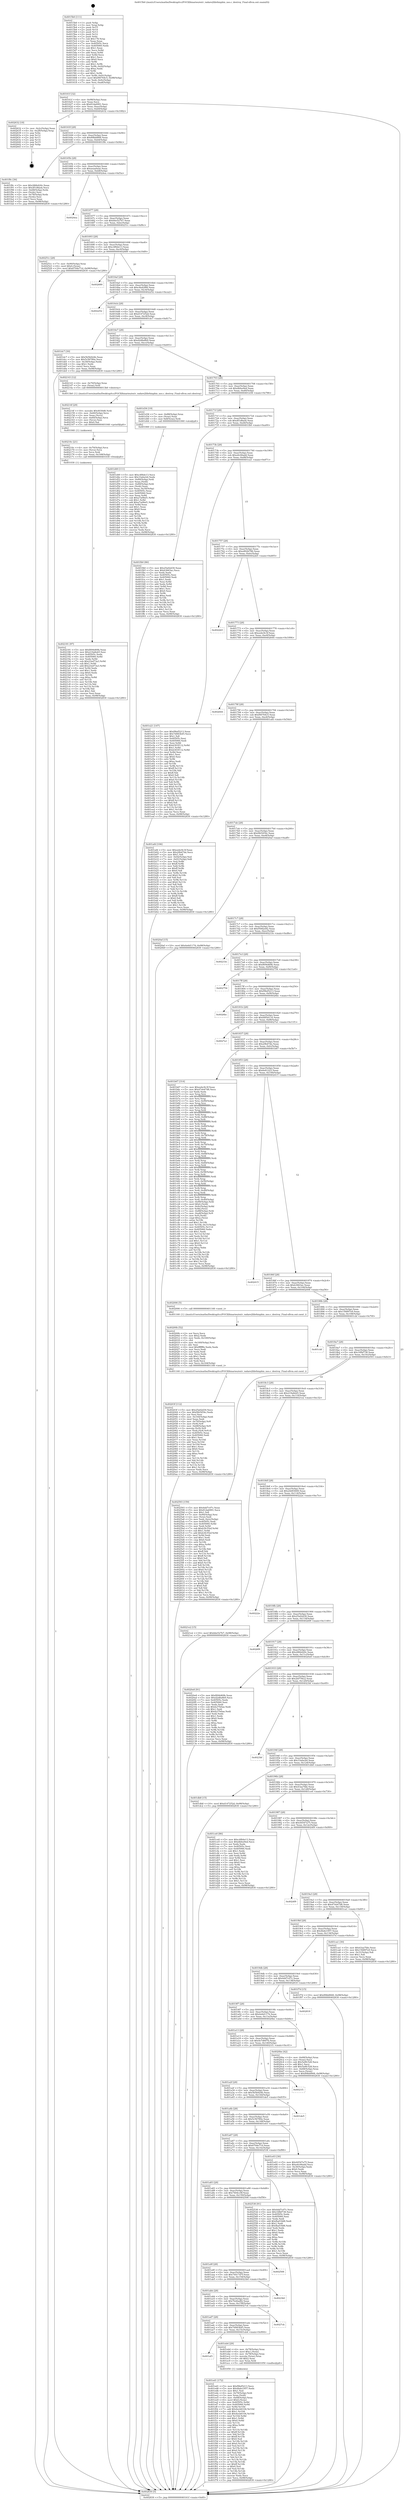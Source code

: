 digraph "0x4015b0" {
  label = "0x4015b0 (/mnt/c/Users/mathe/Desktop/tcc/POCII/binaries/extr_radare2librbinpbin_nso.c_destroy_Final-ollvm.out::main(0))"
  labelloc = "t"
  node[shape=record]

  Entry [label="",width=0.3,height=0.3,shape=circle,fillcolor=black,style=filled]
  "0x40161f" [label="{
     0x40161f [32]\l
     | [instrs]\l
     &nbsp;&nbsp;0x40161f \<+6\>: mov -0x98(%rbp),%eax\l
     &nbsp;&nbsp;0x401625 \<+2\>: mov %eax,%ecx\l
     &nbsp;&nbsp;0x401627 \<+6\>: sub $0x81da6991,%ecx\l
     &nbsp;&nbsp;0x40162d \<+6\>: mov %eax,-0xac(%rbp)\l
     &nbsp;&nbsp;0x401633 \<+6\>: mov %ecx,-0xb0(%rbp)\l
     &nbsp;&nbsp;0x401639 \<+6\>: je 0000000000402632 \<main+0x1082\>\l
  }"]
  "0x402632" [label="{
     0x402632 [18]\l
     | [instrs]\l
     &nbsp;&nbsp;0x402632 \<+3\>: mov -0x2c(%rbp),%eax\l
     &nbsp;&nbsp;0x402635 \<+4\>: lea -0x28(%rbp),%rsp\l
     &nbsp;&nbsp;0x402639 \<+1\>: pop %rbx\l
     &nbsp;&nbsp;0x40263a \<+2\>: pop %r12\l
     &nbsp;&nbsp;0x40263c \<+2\>: pop %r13\l
     &nbsp;&nbsp;0x40263e \<+2\>: pop %r14\l
     &nbsp;&nbsp;0x402640 \<+2\>: pop %r15\l
     &nbsp;&nbsp;0x402642 \<+1\>: pop %rbp\l
     &nbsp;&nbsp;0x402643 \<+1\>: ret\l
  }"]
  "0x40163f" [label="{
     0x40163f [28]\l
     | [instrs]\l
     &nbsp;&nbsp;0x40163f \<+5\>: jmp 0000000000401644 \<main+0x94\>\l
     &nbsp;&nbsp;0x401644 \<+6\>: mov -0xac(%rbp),%eax\l
     &nbsp;&nbsp;0x40164a \<+5\>: sub $0x89bbf668,%eax\l
     &nbsp;&nbsp;0x40164f \<+6\>: mov %eax,-0xb4(%rbp)\l
     &nbsp;&nbsp;0x401655 \<+6\>: je 0000000000401f8c \<main+0x9dc\>\l
  }"]
  Exit [label="",width=0.3,height=0.3,shape=circle,fillcolor=black,style=filled,peripheries=2]
  "0x401f8c" [label="{
     0x401f8c [36]\l
     | [instrs]\l
     &nbsp;&nbsp;0x401f8c \<+5\>: mov $0x286b420c,%eax\l
     &nbsp;&nbsp;0x401f91 \<+5\>: mov $0xdf1d8aeb,%ecx\l
     &nbsp;&nbsp;0x401f96 \<+4\>: mov -0x68(%rbp),%rdx\l
     &nbsp;&nbsp;0x401f9a \<+2\>: mov (%rdx),%esi\l
     &nbsp;&nbsp;0x401f9c \<+4\>: mov -0x78(%rbp),%rdx\l
     &nbsp;&nbsp;0x401fa0 \<+2\>: cmp (%rdx),%esi\l
     &nbsp;&nbsp;0x401fa2 \<+3\>: cmovl %ecx,%eax\l
     &nbsp;&nbsp;0x401fa5 \<+6\>: mov %eax,-0x98(%rbp)\l
     &nbsp;&nbsp;0x401fab \<+5\>: jmp 0000000000402830 \<main+0x1280\>\l
  }"]
  "0x40165b" [label="{
     0x40165b [28]\l
     | [instrs]\l
     &nbsp;&nbsp;0x40165b \<+5\>: jmp 0000000000401660 \<main+0xb0\>\l
     &nbsp;&nbsp;0x401660 \<+6\>: mov -0xac(%rbp),%eax\l
     &nbsp;&nbsp;0x401666 \<+5\>: sub $0xaeaa0eae,%eax\l
     &nbsp;&nbsp;0x40166b \<+6\>: mov %eax,-0xb8(%rbp)\l
     &nbsp;&nbsp;0x401671 \<+6\>: je 00000000004024ea \<main+0xf3a\>\l
  }"]
  "0x402181" [label="{
     0x402181 [97]\l
     | [instrs]\l
     &nbsp;&nbsp;0x402181 \<+5\>: mov $0xf694d69b,%eax\l
     &nbsp;&nbsp;0x402186 \<+5\>: mov $0x219a8eb5,%esi\l
     &nbsp;&nbsp;0x40218b \<+7\>: mov 0x40505c,%edx\l
     &nbsp;&nbsp;0x402192 \<+8\>: mov 0x405060,%r8d\l
     &nbsp;&nbsp;0x40219a \<+3\>: mov %edx,%r9d\l
     &nbsp;&nbsp;0x40219d \<+7\>: sub $0x23ed73a3,%r9d\l
     &nbsp;&nbsp;0x4021a4 \<+4\>: sub $0x1,%r9d\l
     &nbsp;&nbsp;0x4021a8 \<+7\>: add $0x23ed73a3,%r9d\l
     &nbsp;&nbsp;0x4021af \<+4\>: imul %r9d,%edx\l
     &nbsp;&nbsp;0x4021b3 \<+3\>: and $0x1,%edx\l
     &nbsp;&nbsp;0x4021b6 \<+3\>: cmp $0x0,%edx\l
     &nbsp;&nbsp;0x4021b9 \<+4\>: sete %r10b\l
     &nbsp;&nbsp;0x4021bd \<+4\>: cmp $0xa,%r8d\l
     &nbsp;&nbsp;0x4021c1 \<+4\>: setl %r11b\l
     &nbsp;&nbsp;0x4021c5 \<+3\>: mov %r10b,%bl\l
     &nbsp;&nbsp;0x4021c8 \<+3\>: and %r11b,%bl\l
     &nbsp;&nbsp;0x4021cb \<+3\>: xor %r11b,%r10b\l
     &nbsp;&nbsp;0x4021ce \<+3\>: or %r10b,%bl\l
     &nbsp;&nbsp;0x4021d1 \<+3\>: test $0x1,%bl\l
     &nbsp;&nbsp;0x4021d4 \<+3\>: cmovne %esi,%eax\l
     &nbsp;&nbsp;0x4021d7 \<+6\>: mov %eax,-0x98(%rbp)\l
     &nbsp;&nbsp;0x4021dd \<+5\>: jmp 0000000000402830 \<main+0x1280\>\l
  }"]
  "0x4024ea" [label="{
     0x4024ea\l
  }", style=dashed]
  "0x401677" [label="{
     0x401677 [28]\l
     | [instrs]\l
     &nbsp;&nbsp;0x401677 \<+5\>: jmp 000000000040167c \<main+0xcc\>\l
     &nbsp;&nbsp;0x40167c \<+6\>: mov -0xac(%rbp),%eax\l
     &nbsp;&nbsp;0x401682 \<+5\>: sub $0xbbe527b7,%eax\l
     &nbsp;&nbsp;0x401687 \<+6\>: mov %eax,-0xbc(%rbp)\l
     &nbsp;&nbsp;0x40168d \<+6\>: je 000000000040251c \<main+0xf6c\>\l
  }"]
  "0x40216c" [label="{
     0x40216c [21]\l
     | [instrs]\l
     &nbsp;&nbsp;0x40216c \<+4\>: mov -0x70(%rbp),%rcx\l
     &nbsp;&nbsp;0x402170 \<+3\>: mov (%rcx),%rcx\l
     &nbsp;&nbsp;0x402173 \<+3\>: mov %rcx,%rdi\l
     &nbsp;&nbsp;0x402176 \<+6\>: mov %eax,-0x168(%rbp)\l
     &nbsp;&nbsp;0x40217c \<+5\>: call 0000000000401030 \<free@plt\>\l
     | [calls]\l
     &nbsp;&nbsp;0x401030 \{1\} (unknown)\l
  }"]
  "0x40251c" [label="{
     0x40251c [28]\l
     | [instrs]\l
     &nbsp;&nbsp;0x40251c \<+7\>: mov -0x90(%rbp),%rax\l
     &nbsp;&nbsp;0x402523 \<+6\>: movl $0x0,(%rax)\l
     &nbsp;&nbsp;0x402529 \<+10\>: movl $0x6704e71d,-0x98(%rbp)\l
     &nbsp;&nbsp;0x402533 \<+5\>: jmp 0000000000402830 \<main+0x1280\>\l
  }"]
  "0x401693" [label="{
     0x401693 [28]\l
     | [instrs]\l
     &nbsp;&nbsp;0x401693 \<+5\>: jmp 0000000000401698 \<main+0xe8\>\l
     &nbsp;&nbsp;0x401698 \<+6\>: mov -0xac(%rbp),%eax\l
     &nbsp;&nbsp;0x40169e \<+5\>: sub $0xc4f6de13,%eax\l
     &nbsp;&nbsp;0x4016a3 \<+6\>: mov %eax,-0xc0(%rbp)\l
     &nbsp;&nbsp;0x4016a9 \<+6\>: je 0000000000402689 \<main+0x10d9\>\l
  }"]
  "0x40214f" [label="{
     0x40214f [29]\l
     | [instrs]\l
     &nbsp;&nbsp;0x40214f \<+10\>: movabs $0x4030d6,%rdi\l
     &nbsp;&nbsp;0x402159 \<+4\>: mov -0x60(%rbp),%rcx\l
     &nbsp;&nbsp;0x40215d \<+2\>: mov %eax,(%rcx)\l
     &nbsp;&nbsp;0x40215f \<+4\>: mov -0x60(%rbp),%rcx\l
     &nbsp;&nbsp;0x402163 \<+2\>: mov (%rcx),%esi\l
     &nbsp;&nbsp;0x402165 \<+2\>: mov $0x0,%al\l
     &nbsp;&nbsp;0x402167 \<+5\>: call 0000000000401040 \<printf@plt\>\l
     | [calls]\l
     &nbsp;&nbsp;0x401040 \{1\} (unknown)\l
  }"]
  "0x402689" [label="{
     0x402689\l
  }", style=dashed]
  "0x4016af" [label="{
     0x4016af [28]\l
     | [instrs]\l
     &nbsp;&nbsp;0x4016af \<+5\>: jmp 00000000004016b4 \<main+0x104\>\l
     &nbsp;&nbsp;0x4016b4 \<+6\>: mov -0xac(%rbp),%eax\l
     &nbsp;&nbsp;0x4016ba \<+5\>: sub $0xc8a42f66,%eax\l
     &nbsp;&nbsp;0x4016bf \<+6\>: mov %eax,-0xc4(%rbp)\l
     &nbsp;&nbsp;0x4016c5 \<+6\>: je 0000000000402252 \<main+0xca2\>\l
  }"]
  "0x40203f" [label="{
     0x40203f [112]\l
     | [instrs]\l
     &nbsp;&nbsp;0x40203f \<+5\>: mov $0x25a02d30,%ecx\l
     &nbsp;&nbsp;0x402044 \<+5\>: mov $0xf4b5454c,%edx\l
     &nbsp;&nbsp;0x402049 \<+2\>: xor %esi,%esi\l
     &nbsp;&nbsp;0x40204b \<+6\>: mov -0x164(%rbp),%edi\l
     &nbsp;&nbsp;0x402051 \<+3\>: imul %eax,%edi\l
     &nbsp;&nbsp;0x402054 \<+4\>: mov -0x70(%rbp),%r8\l
     &nbsp;&nbsp;0x402058 \<+3\>: mov (%r8),%r8\l
     &nbsp;&nbsp;0x40205b \<+4\>: mov -0x68(%rbp),%r9\l
     &nbsp;&nbsp;0x40205f \<+3\>: movslq (%r9),%r9\l
     &nbsp;&nbsp;0x402062 \<+4\>: mov %edi,(%r8,%r9,4)\l
     &nbsp;&nbsp;0x402066 \<+7\>: mov 0x40505c,%eax\l
     &nbsp;&nbsp;0x40206d \<+7\>: mov 0x405060,%edi\l
     &nbsp;&nbsp;0x402074 \<+3\>: sub $0x1,%esi\l
     &nbsp;&nbsp;0x402077 \<+3\>: mov %eax,%r10d\l
     &nbsp;&nbsp;0x40207a \<+3\>: add %esi,%r10d\l
     &nbsp;&nbsp;0x40207d \<+4\>: imul %r10d,%eax\l
     &nbsp;&nbsp;0x402081 \<+3\>: and $0x1,%eax\l
     &nbsp;&nbsp;0x402084 \<+3\>: cmp $0x0,%eax\l
     &nbsp;&nbsp;0x402087 \<+4\>: sete %r11b\l
     &nbsp;&nbsp;0x40208b \<+3\>: cmp $0xa,%edi\l
     &nbsp;&nbsp;0x40208e \<+3\>: setl %bl\l
     &nbsp;&nbsp;0x402091 \<+3\>: mov %r11b,%r14b\l
     &nbsp;&nbsp;0x402094 \<+3\>: and %bl,%r14b\l
     &nbsp;&nbsp;0x402097 \<+3\>: xor %bl,%r11b\l
     &nbsp;&nbsp;0x40209a \<+3\>: or %r11b,%r14b\l
     &nbsp;&nbsp;0x40209d \<+4\>: test $0x1,%r14b\l
     &nbsp;&nbsp;0x4020a1 \<+3\>: cmovne %edx,%ecx\l
     &nbsp;&nbsp;0x4020a4 \<+6\>: mov %ecx,-0x98(%rbp)\l
     &nbsp;&nbsp;0x4020aa \<+5\>: jmp 0000000000402830 \<main+0x1280\>\l
  }"]
  "0x402252" [label="{
     0x402252\l
  }", style=dashed]
  "0x4016cb" [label="{
     0x4016cb [28]\l
     | [instrs]\l
     &nbsp;&nbsp;0x4016cb \<+5\>: jmp 00000000004016d0 \<main+0x120\>\l
     &nbsp;&nbsp;0x4016d0 \<+6\>: mov -0xac(%rbp),%eax\l
     &nbsp;&nbsp;0x4016d6 \<+5\>: sub $0xd147252d,%eax\l
     &nbsp;&nbsp;0x4016db \<+6\>: mov %eax,-0xc8(%rbp)\l
     &nbsp;&nbsp;0x4016e1 \<+6\>: je 0000000000401dc7 \<main+0x817\>\l
  }"]
  "0x40200b" [label="{
     0x40200b [52]\l
     | [instrs]\l
     &nbsp;&nbsp;0x40200b \<+2\>: xor %ecx,%ecx\l
     &nbsp;&nbsp;0x40200d \<+5\>: mov $0x2,%edx\l
     &nbsp;&nbsp;0x402012 \<+6\>: mov %edx,-0x160(%rbp)\l
     &nbsp;&nbsp;0x402018 \<+1\>: cltd\l
     &nbsp;&nbsp;0x402019 \<+6\>: mov -0x160(%rbp),%esi\l
     &nbsp;&nbsp;0x40201f \<+2\>: idiv %esi\l
     &nbsp;&nbsp;0x402021 \<+6\>: imul $0xfffffffe,%edx,%edx\l
     &nbsp;&nbsp;0x402027 \<+2\>: mov %ecx,%edi\l
     &nbsp;&nbsp;0x402029 \<+2\>: sub %edx,%edi\l
     &nbsp;&nbsp;0x40202b \<+2\>: mov %ecx,%edx\l
     &nbsp;&nbsp;0x40202d \<+3\>: sub $0x1,%edx\l
     &nbsp;&nbsp;0x402030 \<+2\>: add %edx,%edi\l
     &nbsp;&nbsp;0x402032 \<+2\>: sub %edi,%ecx\l
     &nbsp;&nbsp;0x402034 \<+6\>: mov %ecx,-0x164(%rbp)\l
     &nbsp;&nbsp;0x40203a \<+5\>: call 0000000000401160 \<next_i\>\l
     | [calls]\l
     &nbsp;&nbsp;0x401160 \{1\} (/mnt/c/Users/mathe/Desktop/tcc/POCII/binaries/extr_radare2librbinpbin_nso.c_destroy_Final-ollvm.out::next_i)\l
  }"]
  "0x401dc7" [label="{
     0x401dc7 [30]\l
     | [instrs]\l
     &nbsp;&nbsp;0x401dc7 \<+5\>: mov $0x5b5b924b,%eax\l
     &nbsp;&nbsp;0x401dcc \<+5\>: mov $0x5c56780e,%ecx\l
     &nbsp;&nbsp;0x401dd1 \<+3\>: mov -0x30(%rbp),%edx\l
     &nbsp;&nbsp;0x401dd4 \<+3\>: cmp $0x1,%edx\l
     &nbsp;&nbsp;0x401dd7 \<+3\>: cmovl %ecx,%eax\l
     &nbsp;&nbsp;0x401dda \<+6\>: mov %eax,-0x98(%rbp)\l
     &nbsp;&nbsp;0x401de0 \<+5\>: jmp 0000000000402830 \<main+0x1280\>\l
  }"]
  "0x4016e7" [label="{
     0x4016e7 [28]\l
     | [instrs]\l
     &nbsp;&nbsp;0x4016e7 \<+5\>: jmp 00000000004016ec \<main+0x13c\>\l
     &nbsp;&nbsp;0x4016ec \<+6\>: mov -0xac(%rbp),%eax\l
     &nbsp;&nbsp;0x4016f2 \<+5\>: sub $0xd2d8a8b9,%eax\l
     &nbsp;&nbsp;0x4016f7 \<+6\>: mov %eax,-0xcc(%rbp)\l
     &nbsp;&nbsp;0x4016fd \<+6\>: je 0000000000402143 \<main+0xb93\>\l
  }"]
  "0x401ed1" [label="{
     0x401ed1 [172]\l
     | [instrs]\l
     &nbsp;&nbsp;0x401ed1 \<+5\>: mov $0xf9bd5213,%ecx\l
     &nbsp;&nbsp;0x401ed6 \<+5\>: mov $0x4bde1957,%edx\l
     &nbsp;&nbsp;0x401edb \<+3\>: mov $0x1,%sil\l
     &nbsp;&nbsp;0x401ede \<+4\>: mov -0x70(%rbp),%rdi\l
     &nbsp;&nbsp;0x401ee2 \<+3\>: mov %rax,(%rdi)\l
     &nbsp;&nbsp;0x401ee5 \<+4\>: mov -0x68(%rbp),%rax\l
     &nbsp;&nbsp;0x401ee9 \<+6\>: movl $0x0,(%rax)\l
     &nbsp;&nbsp;0x401eef \<+8\>: mov 0x40505c,%r8d\l
     &nbsp;&nbsp;0x401ef7 \<+8\>: mov 0x405060,%r9d\l
     &nbsp;&nbsp;0x401eff \<+3\>: mov %r8d,%r10d\l
     &nbsp;&nbsp;0x401f02 \<+7\>: add $0x4ecb6104,%r10d\l
     &nbsp;&nbsp;0x401f09 \<+4\>: sub $0x1,%r10d\l
     &nbsp;&nbsp;0x401f0d \<+7\>: sub $0x4ecb6104,%r10d\l
     &nbsp;&nbsp;0x401f14 \<+4\>: imul %r10d,%r8d\l
     &nbsp;&nbsp;0x401f18 \<+4\>: and $0x1,%r8d\l
     &nbsp;&nbsp;0x401f1c \<+4\>: cmp $0x0,%r8d\l
     &nbsp;&nbsp;0x401f20 \<+4\>: sete %r11b\l
     &nbsp;&nbsp;0x401f24 \<+4\>: cmp $0xa,%r9d\l
     &nbsp;&nbsp;0x401f28 \<+3\>: setl %bl\l
     &nbsp;&nbsp;0x401f2b \<+3\>: mov %r11b,%r14b\l
     &nbsp;&nbsp;0x401f2e \<+4\>: xor $0xff,%r14b\l
     &nbsp;&nbsp;0x401f32 \<+3\>: mov %bl,%r15b\l
     &nbsp;&nbsp;0x401f35 \<+4\>: xor $0xff,%r15b\l
     &nbsp;&nbsp;0x401f39 \<+4\>: xor $0x0,%sil\l
     &nbsp;&nbsp;0x401f3d \<+3\>: mov %r14b,%r12b\l
     &nbsp;&nbsp;0x401f40 \<+4\>: and $0x0,%r12b\l
     &nbsp;&nbsp;0x401f44 \<+3\>: and %sil,%r11b\l
     &nbsp;&nbsp;0x401f47 \<+3\>: mov %r15b,%r13b\l
     &nbsp;&nbsp;0x401f4a \<+4\>: and $0x0,%r13b\l
     &nbsp;&nbsp;0x401f4e \<+3\>: and %sil,%bl\l
     &nbsp;&nbsp;0x401f51 \<+3\>: or %r11b,%r12b\l
     &nbsp;&nbsp;0x401f54 \<+3\>: or %bl,%r13b\l
     &nbsp;&nbsp;0x401f57 \<+3\>: xor %r13b,%r12b\l
     &nbsp;&nbsp;0x401f5a \<+3\>: or %r15b,%r14b\l
     &nbsp;&nbsp;0x401f5d \<+4\>: xor $0xff,%r14b\l
     &nbsp;&nbsp;0x401f61 \<+4\>: or $0x0,%sil\l
     &nbsp;&nbsp;0x401f65 \<+3\>: and %sil,%r14b\l
     &nbsp;&nbsp;0x401f68 \<+3\>: or %r14b,%r12b\l
     &nbsp;&nbsp;0x401f6b \<+4\>: test $0x1,%r12b\l
     &nbsp;&nbsp;0x401f6f \<+3\>: cmovne %edx,%ecx\l
     &nbsp;&nbsp;0x401f72 \<+6\>: mov %ecx,-0x98(%rbp)\l
     &nbsp;&nbsp;0x401f78 \<+5\>: jmp 0000000000402830 \<main+0x1280\>\l
  }"]
  "0x402143" [label="{
     0x402143 [12]\l
     | [instrs]\l
     &nbsp;&nbsp;0x402143 \<+4\>: mov -0x70(%rbp),%rax\l
     &nbsp;&nbsp;0x402147 \<+3\>: mov (%rax),%rdi\l
     &nbsp;&nbsp;0x40214a \<+5\>: call 00000000004013b0 \<destroy\>\l
     | [calls]\l
     &nbsp;&nbsp;0x4013b0 \{1\} (/mnt/c/Users/mathe/Desktop/tcc/POCII/binaries/extr_radare2librbinpbin_nso.c_destroy_Final-ollvm.out::destroy)\l
  }"]
  "0x401703" [label="{
     0x401703 [28]\l
     | [instrs]\l
     &nbsp;&nbsp;0x401703 \<+5\>: jmp 0000000000401708 \<main+0x158\>\l
     &nbsp;&nbsp;0x401708 \<+6\>: mov -0xac(%rbp),%eax\l
     &nbsp;&nbsp;0x40170e \<+5\>: sub $0xdbfee9ed,%eax\l
     &nbsp;&nbsp;0x401713 \<+6\>: mov %eax,-0xd0(%rbp)\l
     &nbsp;&nbsp;0x401719 \<+6\>: je 0000000000401d36 \<main+0x786\>\l
  }"]
  "0x401af3" [label="{
     0x401af3\l
  }", style=dashed]
  "0x401d36" [label="{
     0x401d36 [19]\l
     | [instrs]\l
     &nbsp;&nbsp;0x401d36 \<+7\>: mov -0x88(%rbp),%rax\l
     &nbsp;&nbsp;0x401d3d \<+3\>: mov (%rax),%rax\l
     &nbsp;&nbsp;0x401d40 \<+4\>: mov 0x8(%rax),%rdi\l
     &nbsp;&nbsp;0x401d44 \<+5\>: call 0000000000401060 \<atoi@plt\>\l
     | [calls]\l
     &nbsp;&nbsp;0x401060 \{1\} (unknown)\l
  }"]
  "0x40171f" [label="{
     0x40171f [28]\l
     | [instrs]\l
     &nbsp;&nbsp;0x40171f \<+5\>: jmp 0000000000401724 \<main+0x174\>\l
     &nbsp;&nbsp;0x401724 \<+6\>: mov -0xac(%rbp),%eax\l
     &nbsp;&nbsp;0x40172a \<+5\>: sub $0xdf1d8aeb,%eax\l
     &nbsp;&nbsp;0x40172f \<+6\>: mov %eax,-0xd4(%rbp)\l
     &nbsp;&nbsp;0x401735 \<+6\>: je 0000000000401fb0 \<main+0xa00\>\l
  }"]
  "0x401eb4" [label="{
     0x401eb4 [29]\l
     | [instrs]\l
     &nbsp;&nbsp;0x401eb4 \<+4\>: mov -0x78(%rbp),%rax\l
     &nbsp;&nbsp;0x401eb8 \<+6\>: movl $0x1,(%rax)\l
     &nbsp;&nbsp;0x401ebe \<+4\>: mov -0x78(%rbp),%rax\l
     &nbsp;&nbsp;0x401ec2 \<+3\>: movslq (%rax),%rax\l
     &nbsp;&nbsp;0x401ec5 \<+4\>: shl $0x2,%rax\l
     &nbsp;&nbsp;0x401ec9 \<+3\>: mov %rax,%rdi\l
     &nbsp;&nbsp;0x401ecc \<+5\>: call 0000000000401050 \<malloc@plt\>\l
     | [calls]\l
     &nbsp;&nbsp;0x401050 \{1\} (unknown)\l
  }"]
  "0x401fb0" [label="{
     0x401fb0 [86]\l
     | [instrs]\l
     &nbsp;&nbsp;0x401fb0 \<+5\>: mov $0x25a02d30,%eax\l
     &nbsp;&nbsp;0x401fb5 \<+5\>: mov $0xb3663ac,%ecx\l
     &nbsp;&nbsp;0x401fba \<+2\>: xor %edx,%edx\l
     &nbsp;&nbsp;0x401fbc \<+7\>: mov 0x40505c,%esi\l
     &nbsp;&nbsp;0x401fc3 \<+7\>: mov 0x405060,%edi\l
     &nbsp;&nbsp;0x401fca \<+3\>: sub $0x1,%edx\l
     &nbsp;&nbsp;0x401fcd \<+3\>: mov %esi,%r8d\l
     &nbsp;&nbsp;0x401fd0 \<+3\>: add %edx,%r8d\l
     &nbsp;&nbsp;0x401fd3 \<+4\>: imul %r8d,%esi\l
     &nbsp;&nbsp;0x401fd7 \<+3\>: and $0x1,%esi\l
     &nbsp;&nbsp;0x401fda \<+3\>: cmp $0x0,%esi\l
     &nbsp;&nbsp;0x401fdd \<+4\>: sete %r9b\l
     &nbsp;&nbsp;0x401fe1 \<+3\>: cmp $0xa,%edi\l
     &nbsp;&nbsp;0x401fe4 \<+4\>: setl %r10b\l
     &nbsp;&nbsp;0x401fe8 \<+3\>: mov %r9b,%r11b\l
     &nbsp;&nbsp;0x401feb \<+3\>: and %r10b,%r11b\l
     &nbsp;&nbsp;0x401fee \<+3\>: xor %r10b,%r9b\l
     &nbsp;&nbsp;0x401ff1 \<+3\>: or %r9b,%r11b\l
     &nbsp;&nbsp;0x401ff4 \<+4\>: test $0x1,%r11b\l
     &nbsp;&nbsp;0x401ff8 \<+3\>: cmovne %ecx,%eax\l
     &nbsp;&nbsp;0x401ffb \<+6\>: mov %eax,-0x98(%rbp)\l
     &nbsp;&nbsp;0x402001 \<+5\>: jmp 0000000000402830 \<main+0x1280\>\l
  }"]
  "0x40173b" [label="{
     0x40173b [28]\l
     | [instrs]\l
     &nbsp;&nbsp;0x40173b \<+5\>: jmp 0000000000401740 \<main+0x190\>\l
     &nbsp;&nbsp;0x401740 \<+6\>: mov -0xac(%rbp),%eax\l
     &nbsp;&nbsp;0x401746 \<+5\>: sub $0xe6c06add,%eax\l
     &nbsp;&nbsp;0x40174b \<+6\>: mov %eax,-0xd8(%rbp)\l
     &nbsp;&nbsp;0x401751 \<+6\>: je 0000000000401e21 \<main+0x871\>\l
  }"]
  "0x401ad7" [label="{
     0x401ad7 [28]\l
     | [instrs]\l
     &nbsp;&nbsp;0x401ad7 \<+5\>: jmp 0000000000401adc \<main+0x52c\>\l
     &nbsp;&nbsp;0x401adc \<+6\>: mov -0xac(%rbp),%eax\l
     &nbsp;&nbsp;0x401ae2 \<+5\>: sub $0x7d083b45,%eax\l
     &nbsp;&nbsp;0x401ae7 \<+6\>: mov %eax,-0x15c(%rbp)\l
     &nbsp;&nbsp;0x401aed \<+6\>: je 0000000000401eb4 \<main+0x904\>\l
  }"]
  "0x401e21" [label="{
     0x401e21 [147]\l
     | [instrs]\l
     &nbsp;&nbsp;0x401e21 \<+5\>: mov $0xf9bd5213,%eax\l
     &nbsp;&nbsp;0x401e26 \<+5\>: mov $0x7d083b45,%ecx\l
     &nbsp;&nbsp;0x401e2b \<+2\>: mov $0x1,%dl\l
     &nbsp;&nbsp;0x401e2d \<+7\>: mov 0x40505c,%esi\l
     &nbsp;&nbsp;0x401e34 \<+7\>: mov 0x405060,%edi\l
     &nbsp;&nbsp;0x401e3b \<+3\>: mov %esi,%r8d\l
     &nbsp;&nbsp;0x401e3e \<+7\>: add $0xb303f112,%r8d\l
     &nbsp;&nbsp;0x401e45 \<+4\>: sub $0x1,%r8d\l
     &nbsp;&nbsp;0x401e49 \<+7\>: sub $0xb303f112,%r8d\l
     &nbsp;&nbsp;0x401e50 \<+4\>: imul %r8d,%esi\l
     &nbsp;&nbsp;0x401e54 \<+3\>: and $0x1,%esi\l
     &nbsp;&nbsp;0x401e57 \<+3\>: cmp $0x0,%esi\l
     &nbsp;&nbsp;0x401e5a \<+4\>: sete %r9b\l
     &nbsp;&nbsp;0x401e5e \<+3\>: cmp $0xa,%edi\l
     &nbsp;&nbsp;0x401e61 \<+4\>: setl %r10b\l
     &nbsp;&nbsp;0x401e65 \<+3\>: mov %r9b,%r11b\l
     &nbsp;&nbsp;0x401e68 \<+4\>: xor $0xff,%r11b\l
     &nbsp;&nbsp;0x401e6c \<+3\>: mov %r10b,%bl\l
     &nbsp;&nbsp;0x401e6f \<+3\>: xor $0xff,%bl\l
     &nbsp;&nbsp;0x401e72 \<+3\>: xor $0x0,%dl\l
     &nbsp;&nbsp;0x401e75 \<+3\>: mov %r11b,%r14b\l
     &nbsp;&nbsp;0x401e78 \<+4\>: and $0x0,%r14b\l
     &nbsp;&nbsp;0x401e7c \<+3\>: and %dl,%r9b\l
     &nbsp;&nbsp;0x401e7f \<+3\>: mov %bl,%r15b\l
     &nbsp;&nbsp;0x401e82 \<+4\>: and $0x0,%r15b\l
     &nbsp;&nbsp;0x401e86 \<+3\>: and %dl,%r10b\l
     &nbsp;&nbsp;0x401e89 \<+3\>: or %r9b,%r14b\l
     &nbsp;&nbsp;0x401e8c \<+3\>: or %r10b,%r15b\l
     &nbsp;&nbsp;0x401e8f \<+3\>: xor %r15b,%r14b\l
     &nbsp;&nbsp;0x401e92 \<+3\>: or %bl,%r11b\l
     &nbsp;&nbsp;0x401e95 \<+4\>: xor $0xff,%r11b\l
     &nbsp;&nbsp;0x401e99 \<+3\>: or $0x0,%dl\l
     &nbsp;&nbsp;0x401e9c \<+3\>: and %dl,%r11b\l
     &nbsp;&nbsp;0x401e9f \<+3\>: or %r11b,%r14b\l
     &nbsp;&nbsp;0x401ea2 \<+4\>: test $0x1,%r14b\l
     &nbsp;&nbsp;0x401ea6 \<+3\>: cmovne %ecx,%eax\l
     &nbsp;&nbsp;0x401ea9 \<+6\>: mov %eax,-0x98(%rbp)\l
     &nbsp;&nbsp;0x401eaf \<+5\>: jmp 0000000000402830 \<main+0x1280\>\l
  }"]
  "0x401757" [label="{
     0x401757 [28]\l
     | [instrs]\l
     &nbsp;&nbsp;0x401757 \<+5\>: jmp 000000000040175c \<main+0x1ac\>\l
     &nbsp;&nbsp;0x40175c \<+6\>: mov -0xac(%rbp),%eax\l
     &nbsp;&nbsp;0x401762 \<+5\>: sub $0xe802b786,%eax\l
     &nbsp;&nbsp;0x401767 \<+6\>: mov %eax,-0xdc(%rbp)\l
     &nbsp;&nbsp;0x40176d \<+6\>: je 00000000004022b5 \<main+0xd05\>\l
  }"]
  "0x4027cb" [label="{
     0x4027cb\l
  }", style=dashed]
  "0x4022b5" [label="{
     0x4022b5\l
  }", style=dashed]
  "0x401773" [label="{
     0x401773 [28]\l
     | [instrs]\l
     &nbsp;&nbsp;0x401773 \<+5\>: jmp 0000000000401778 \<main+0x1c8\>\l
     &nbsp;&nbsp;0x401778 \<+6\>: mov -0xac(%rbp),%eax\l
     &nbsp;&nbsp;0x40177e \<+5\>: sub $0xeebc9c3f,%eax\l
     &nbsp;&nbsp;0x401783 \<+6\>: mov %eax,-0xe0(%rbp)\l
     &nbsp;&nbsp;0x401789 \<+6\>: je 0000000000402644 \<main+0x1094\>\l
  }"]
  "0x401abb" [label="{
     0x401abb [28]\l
     | [instrs]\l
     &nbsp;&nbsp;0x401abb \<+5\>: jmp 0000000000401ac0 \<main+0x510\>\l
     &nbsp;&nbsp;0x401ac0 \<+6\>: mov -0xac(%rbp),%eax\l
     &nbsp;&nbsp;0x401ac6 \<+5\>: sub $0x7b26adf2,%eax\l
     &nbsp;&nbsp;0x401acb \<+6\>: mov %eax,-0x158(%rbp)\l
     &nbsp;&nbsp;0x401ad1 \<+6\>: je 00000000004027cb \<main+0x121b\>\l
  }"]
  "0x402644" [label="{
     0x402644\l
  }", style=dashed]
  "0x40178f" [label="{
     0x40178f [28]\l
     | [instrs]\l
     &nbsp;&nbsp;0x40178f \<+5\>: jmp 0000000000401794 \<main+0x1e4\>\l
     &nbsp;&nbsp;0x401794 \<+6\>: mov -0xac(%rbp),%eax\l
     &nbsp;&nbsp;0x40179a \<+5\>: sub $0xf06764c5,%eax\l
     &nbsp;&nbsp;0x40179f \<+6\>: mov %eax,-0xe4(%rbp)\l
     &nbsp;&nbsp;0x4017a5 \<+6\>: je 0000000000401afd \<main+0x54d\>\l
  }"]
  "0x4023b0" [label="{
     0x4023b0\l
  }", style=dashed]
  "0x401afd" [label="{
     0x401afd [106]\l
     | [instrs]\l
     &nbsp;&nbsp;0x401afd \<+5\>: mov $0xeebc9c3f,%eax\l
     &nbsp;&nbsp;0x401b02 \<+5\>: mov $0x29b47de,%ecx\l
     &nbsp;&nbsp;0x401b07 \<+2\>: mov $0x1,%dl\l
     &nbsp;&nbsp;0x401b09 \<+7\>: mov -0x92(%rbp),%sil\l
     &nbsp;&nbsp;0x401b10 \<+7\>: mov -0x91(%rbp),%dil\l
     &nbsp;&nbsp;0x401b17 \<+3\>: mov %sil,%r8b\l
     &nbsp;&nbsp;0x401b1a \<+4\>: xor $0xff,%r8b\l
     &nbsp;&nbsp;0x401b1e \<+3\>: mov %dil,%r9b\l
     &nbsp;&nbsp;0x401b21 \<+4\>: xor $0xff,%r9b\l
     &nbsp;&nbsp;0x401b25 \<+3\>: xor $0x0,%dl\l
     &nbsp;&nbsp;0x401b28 \<+3\>: mov %r8b,%r10b\l
     &nbsp;&nbsp;0x401b2b \<+4\>: and $0x0,%r10b\l
     &nbsp;&nbsp;0x401b2f \<+3\>: and %dl,%sil\l
     &nbsp;&nbsp;0x401b32 \<+3\>: mov %r9b,%r11b\l
     &nbsp;&nbsp;0x401b35 \<+4\>: and $0x0,%r11b\l
     &nbsp;&nbsp;0x401b39 \<+3\>: and %dl,%dil\l
     &nbsp;&nbsp;0x401b3c \<+3\>: or %sil,%r10b\l
     &nbsp;&nbsp;0x401b3f \<+3\>: or %dil,%r11b\l
     &nbsp;&nbsp;0x401b42 \<+3\>: xor %r11b,%r10b\l
     &nbsp;&nbsp;0x401b45 \<+3\>: or %r9b,%r8b\l
     &nbsp;&nbsp;0x401b48 \<+4\>: xor $0xff,%r8b\l
     &nbsp;&nbsp;0x401b4c \<+3\>: or $0x0,%dl\l
     &nbsp;&nbsp;0x401b4f \<+3\>: and %dl,%r8b\l
     &nbsp;&nbsp;0x401b52 \<+3\>: or %r8b,%r10b\l
     &nbsp;&nbsp;0x401b55 \<+4\>: test $0x1,%r10b\l
     &nbsp;&nbsp;0x401b59 \<+3\>: cmovne %ecx,%eax\l
     &nbsp;&nbsp;0x401b5c \<+6\>: mov %eax,-0x98(%rbp)\l
     &nbsp;&nbsp;0x401b62 \<+5\>: jmp 0000000000402830 \<main+0x1280\>\l
  }"]
  "0x4017ab" [label="{
     0x4017ab [28]\l
     | [instrs]\l
     &nbsp;&nbsp;0x4017ab \<+5\>: jmp 00000000004017b0 \<main+0x200\>\l
     &nbsp;&nbsp;0x4017b0 \<+6\>: mov -0xac(%rbp),%eax\l
     &nbsp;&nbsp;0x4017b6 \<+5\>: sub $0xf4b5454c,%eax\l
     &nbsp;&nbsp;0x4017bb \<+6\>: mov %eax,-0xe8(%rbp)\l
     &nbsp;&nbsp;0x4017c1 \<+6\>: je 00000000004020af \<main+0xaff\>\l
  }"]
  "0x402830" [label="{
     0x402830 [5]\l
     | [instrs]\l
     &nbsp;&nbsp;0x402830 \<+5\>: jmp 000000000040161f \<main+0x6f\>\l
  }"]
  "0x4015b0" [label="{
     0x4015b0 [111]\l
     | [instrs]\l
     &nbsp;&nbsp;0x4015b0 \<+1\>: push %rbp\l
     &nbsp;&nbsp;0x4015b1 \<+3\>: mov %rsp,%rbp\l
     &nbsp;&nbsp;0x4015b4 \<+2\>: push %r15\l
     &nbsp;&nbsp;0x4015b6 \<+2\>: push %r14\l
     &nbsp;&nbsp;0x4015b8 \<+2\>: push %r13\l
     &nbsp;&nbsp;0x4015ba \<+2\>: push %r12\l
     &nbsp;&nbsp;0x4015bc \<+1\>: push %rbx\l
     &nbsp;&nbsp;0x4015bd \<+7\>: sub $0x178,%rsp\l
     &nbsp;&nbsp;0x4015c4 \<+2\>: xor %eax,%eax\l
     &nbsp;&nbsp;0x4015c6 \<+7\>: mov 0x40505c,%ecx\l
     &nbsp;&nbsp;0x4015cd \<+7\>: mov 0x405060,%edx\l
     &nbsp;&nbsp;0x4015d4 \<+3\>: sub $0x1,%eax\l
     &nbsp;&nbsp;0x4015d7 \<+3\>: mov %ecx,%r8d\l
     &nbsp;&nbsp;0x4015da \<+3\>: add %eax,%r8d\l
     &nbsp;&nbsp;0x4015dd \<+4\>: imul %r8d,%ecx\l
     &nbsp;&nbsp;0x4015e1 \<+3\>: and $0x1,%ecx\l
     &nbsp;&nbsp;0x4015e4 \<+3\>: cmp $0x0,%ecx\l
     &nbsp;&nbsp;0x4015e7 \<+4\>: sete %r9b\l
     &nbsp;&nbsp;0x4015eb \<+4\>: and $0x1,%r9b\l
     &nbsp;&nbsp;0x4015ef \<+7\>: mov %r9b,-0x92(%rbp)\l
     &nbsp;&nbsp;0x4015f6 \<+3\>: cmp $0xa,%edx\l
     &nbsp;&nbsp;0x4015f9 \<+4\>: setl %r9b\l
     &nbsp;&nbsp;0x4015fd \<+4\>: and $0x1,%r9b\l
     &nbsp;&nbsp;0x401601 \<+7\>: mov %r9b,-0x91(%rbp)\l
     &nbsp;&nbsp;0x401608 \<+10\>: movl $0xf06764c5,-0x98(%rbp)\l
     &nbsp;&nbsp;0x401612 \<+6\>: mov %edi,-0x9c(%rbp)\l
     &nbsp;&nbsp;0x401618 \<+7\>: mov %rsi,-0xa8(%rbp)\l
  }"]
  "0x401a9f" [label="{
     0x401a9f [28]\l
     | [instrs]\l
     &nbsp;&nbsp;0x401a9f \<+5\>: jmp 0000000000401aa4 \<main+0x4f4\>\l
     &nbsp;&nbsp;0x401aa4 \<+6\>: mov -0xac(%rbp),%eax\l
     &nbsp;&nbsp;0x401aaa \<+5\>: sub $0x74417d7f,%eax\l
     &nbsp;&nbsp;0x401aaf \<+6\>: mov %eax,-0x154(%rbp)\l
     &nbsp;&nbsp;0x401ab5 \<+6\>: je 00000000004023b0 \<main+0xe00\>\l
  }"]
  "0x4020af" [label="{
     0x4020af [15]\l
     | [instrs]\l
     &nbsp;&nbsp;0x4020af \<+10\>: movl $0x4e6d1174,-0x98(%rbp)\l
     &nbsp;&nbsp;0x4020b9 \<+5\>: jmp 0000000000402830 \<main+0x1280\>\l
  }"]
  "0x4017c7" [label="{
     0x4017c7 [28]\l
     | [instrs]\l
     &nbsp;&nbsp;0x4017c7 \<+5\>: jmp 00000000004017cc \<main+0x21c\>\l
     &nbsp;&nbsp;0x4017cc \<+6\>: mov -0xac(%rbp),%eax\l
     &nbsp;&nbsp;0x4017d2 \<+5\>: sub $0xf5082e82,%eax\l
     &nbsp;&nbsp;0x4017d7 \<+6\>: mov %eax,-0xec(%rbp)\l
     &nbsp;&nbsp;0x4017dd \<+6\>: je 000000000040233e \<main+0xd8e\>\l
  }"]
  "0x402508" [label="{
     0x402508\l
  }", style=dashed]
  "0x40233e" [label="{
     0x40233e\l
  }", style=dashed]
  "0x4017e3" [label="{
     0x4017e3 [28]\l
     | [instrs]\l
     &nbsp;&nbsp;0x4017e3 \<+5\>: jmp 00000000004017e8 \<main+0x238\>\l
     &nbsp;&nbsp;0x4017e8 \<+6\>: mov -0xac(%rbp),%eax\l
     &nbsp;&nbsp;0x4017ee \<+5\>: sub $0xf694d69b,%eax\l
     &nbsp;&nbsp;0x4017f3 \<+6\>: mov %eax,-0xf0(%rbp)\l
     &nbsp;&nbsp;0x4017f9 \<+6\>: je 0000000000402754 \<main+0x11a4\>\l
  }"]
  "0x401a83" [label="{
     0x401a83 [28]\l
     | [instrs]\l
     &nbsp;&nbsp;0x401a83 \<+5\>: jmp 0000000000401a88 \<main+0x4d8\>\l
     &nbsp;&nbsp;0x401a88 \<+6\>: mov -0xac(%rbp),%eax\l
     &nbsp;&nbsp;0x401a8e \<+5\>: sub $0x7404cc9f,%eax\l
     &nbsp;&nbsp;0x401a93 \<+6\>: mov %eax,-0x150(%rbp)\l
     &nbsp;&nbsp;0x401a99 \<+6\>: je 0000000000402508 \<main+0xf58\>\l
  }"]
  "0x402754" [label="{
     0x402754\l
  }", style=dashed]
  "0x4017ff" [label="{
     0x4017ff [28]\l
     | [instrs]\l
     &nbsp;&nbsp;0x4017ff \<+5\>: jmp 0000000000401804 \<main+0x254\>\l
     &nbsp;&nbsp;0x401804 \<+6\>: mov -0xac(%rbp),%eax\l
     &nbsp;&nbsp;0x40180a \<+5\>: sub $0xf9bd5213,%eax\l
     &nbsp;&nbsp;0x40180f \<+6\>: mov %eax,-0xf4(%rbp)\l
     &nbsp;&nbsp;0x401815 \<+6\>: je 00000000004026bc \<main+0x110c\>\l
  }"]
  "0x402538" [label="{
     0x402538 [91]\l
     | [instrs]\l
     &nbsp;&nbsp;0x402538 \<+5\>: mov $0x4dd7c07c,%eax\l
     &nbsp;&nbsp;0x40253d \<+5\>: mov $0x16fbf738,%ecx\l
     &nbsp;&nbsp;0x402542 \<+7\>: mov 0x40505c,%edx\l
     &nbsp;&nbsp;0x402549 \<+7\>: mov 0x405060,%esi\l
     &nbsp;&nbsp;0x402550 \<+2\>: mov %edx,%edi\l
     &nbsp;&nbsp;0x402552 \<+6\>: add $0xfbaf18d8,%edi\l
     &nbsp;&nbsp;0x402558 \<+3\>: sub $0x1,%edi\l
     &nbsp;&nbsp;0x40255b \<+6\>: sub $0xfbaf18d8,%edi\l
     &nbsp;&nbsp;0x402561 \<+3\>: imul %edi,%edx\l
     &nbsp;&nbsp;0x402564 \<+3\>: and $0x1,%edx\l
     &nbsp;&nbsp;0x402567 \<+3\>: cmp $0x0,%edx\l
     &nbsp;&nbsp;0x40256a \<+4\>: sete %r8b\l
     &nbsp;&nbsp;0x40256e \<+3\>: cmp $0xa,%esi\l
     &nbsp;&nbsp;0x402571 \<+4\>: setl %r9b\l
     &nbsp;&nbsp;0x402575 \<+3\>: mov %r8b,%r10b\l
     &nbsp;&nbsp;0x402578 \<+3\>: and %r9b,%r10b\l
     &nbsp;&nbsp;0x40257b \<+3\>: xor %r9b,%r8b\l
     &nbsp;&nbsp;0x40257e \<+3\>: or %r8b,%r10b\l
     &nbsp;&nbsp;0x402581 \<+4\>: test $0x1,%r10b\l
     &nbsp;&nbsp;0x402585 \<+3\>: cmovne %ecx,%eax\l
     &nbsp;&nbsp;0x402588 \<+6\>: mov %eax,-0x98(%rbp)\l
     &nbsp;&nbsp;0x40258e \<+5\>: jmp 0000000000402830 \<main+0x1280\>\l
  }"]
  "0x4026bc" [label="{
     0x4026bc\l
  }", style=dashed]
  "0x40181b" [label="{
     0x40181b [28]\l
     | [instrs]\l
     &nbsp;&nbsp;0x40181b \<+5\>: jmp 0000000000401820 \<main+0x270\>\l
     &nbsp;&nbsp;0x401820 \<+6\>: mov -0xac(%rbp),%eax\l
     &nbsp;&nbsp;0x401826 \<+5\>: sub $0xfd95d116,%eax\l
     &nbsp;&nbsp;0x40182b \<+6\>: mov %eax,-0xf8(%rbp)\l
     &nbsp;&nbsp;0x401831 \<+6\>: je 00000000004027a1 \<main+0x11f1\>\l
  }"]
  "0x401a67" [label="{
     0x401a67 [28]\l
     | [instrs]\l
     &nbsp;&nbsp;0x401a67 \<+5\>: jmp 0000000000401a6c \<main+0x4bc\>\l
     &nbsp;&nbsp;0x401a6c \<+6\>: mov -0xac(%rbp),%eax\l
     &nbsp;&nbsp;0x401a72 \<+5\>: sub $0x6704e71d,%eax\l
     &nbsp;&nbsp;0x401a77 \<+6\>: mov %eax,-0x14c(%rbp)\l
     &nbsp;&nbsp;0x401a7d \<+6\>: je 0000000000402538 \<main+0xf88\>\l
  }"]
  "0x4027a1" [label="{
     0x4027a1\l
  }", style=dashed]
  "0x401837" [label="{
     0x401837 [28]\l
     | [instrs]\l
     &nbsp;&nbsp;0x401837 \<+5\>: jmp 000000000040183c \<main+0x28c\>\l
     &nbsp;&nbsp;0x40183c \<+6\>: mov -0xac(%rbp),%eax\l
     &nbsp;&nbsp;0x401842 \<+5\>: sub $0x29b47de,%eax\l
     &nbsp;&nbsp;0x401847 \<+6\>: mov %eax,-0xfc(%rbp)\l
     &nbsp;&nbsp;0x40184d \<+6\>: je 0000000000401b67 \<main+0x5b7\>\l
  }"]
  "0x401e03" [label="{
     0x401e03 [30]\l
     | [instrs]\l
     &nbsp;&nbsp;0x401e03 \<+5\>: mov $0x44547a75,%eax\l
     &nbsp;&nbsp;0x401e08 \<+5\>: mov $0xe6c06add,%ecx\l
     &nbsp;&nbsp;0x401e0d \<+3\>: mov -0x30(%rbp),%edx\l
     &nbsp;&nbsp;0x401e10 \<+3\>: cmp $0x0,%edx\l
     &nbsp;&nbsp;0x401e13 \<+3\>: cmove %ecx,%eax\l
     &nbsp;&nbsp;0x401e16 \<+6\>: mov %eax,-0x98(%rbp)\l
     &nbsp;&nbsp;0x401e1c \<+5\>: jmp 0000000000402830 \<main+0x1280\>\l
  }"]
  "0x401b67" [label="{
     0x401b67 [314]\l
     | [instrs]\l
     &nbsp;&nbsp;0x401b67 \<+5\>: mov $0xeebc9c3f,%eax\l
     &nbsp;&nbsp;0x401b6c \<+5\>: mov $0x47eb47d6,%ecx\l
     &nbsp;&nbsp;0x401b71 \<+2\>: xor %edx,%edx\l
     &nbsp;&nbsp;0x401b73 \<+3\>: mov %rsp,%rsi\l
     &nbsp;&nbsp;0x401b76 \<+4\>: add $0xfffffffffffffff0,%rsi\l
     &nbsp;&nbsp;0x401b7a \<+3\>: mov %rsi,%rsp\l
     &nbsp;&nbsp;0x401b7d \<+7\>: mov %rsi,-0x90(%rbp)\l
     &nbsp;&nbsp;0x401b84 \<+3\>: mov %rsp,%rsi\l
     &nbsp;&nbsp;0x401b87 \<+4\>: add $0xfffffffffffffff0,%rsi\l
     &nbsp;&nbsp;0x401b8b \<+3\>: mov %rsi,%rsp\l
     &nbsp;&nbsp;0x401b8e \<+3\>: mov %rsp,%rdi\l
     &nbsp;&nbsp;0x401b91 \<+4\>: add $0xfffffffffffffff0,%rdi\l
     &nbsp;&nbsp;0x401b95 \<+3\>: mov %rdi,%rsp\l
     &nbsp;&nbsp;0x401b98 \<+7\>: mov %rdi,-0x88(%rbp)\l
     &nbsp;&nbsp;0x401b9f \<+3\>: mov %rsp,%rdi\l
     &nbsp;&nbsp;0x401ba2 \<+4\>: add $0xfffffffffffffff0,%rdi\l
     &nbsp;&nbsp;0x401ba6 \<+3\>: mov %rdi,%rsp\l
     &nbsp;&nbsp;0x401ba9 \<+4\>: mov %rdi,-0x80(%rbp)\l
     &nbsp;&nbsp;0x401bad \<+3\>: mov %rsp,%rdi\l
     &nbsp;&nbsp;0x401bb0 \<+4\>: add $0xfffffffffffffff0,%rdi\l
     &nbsp;&nbsp;0x401bb4 \<+3\>: mov %rdi,%rsp\l
     &nbsp;&nbsp;0x401bb7 \<+4\>: mov %rdi,-0x78(%rbp)\l
     &nbsp;&nbsp;0x401bbb \<+3\>: mov %rsp,%rdi\l
     &nbsp;&nbsp;0x401bbe \<+4\>: add $0xfffffffffffffff0,%rdi\l
     &nbsp;&nbsp;0x401bc2 \<+3\>: mov %rdi,%rsp\l
     &nbsp;&nbsp;0x401bc5 \<+4\>: mov %rdi,-0x70(%rbp)\l
     &nbsp;&nbsp;0x401bc9 \<+3\>: mov %rsp,%rdi\l
     &nbsp;&nbsp;0x401bcc \<+4\>: add $0xfffffffffffffff0,%rdi\l
     &nbsp;&nbsp;0x401bd0 \<+3\>: mov %rdi,%rsp\l
     &nbsp;&nbsp;0x401bd3 \<+4\>: mov %rdi,-0x68(%rbp)\l
     &nbsp;&nbsp;0x401bd7 \<+3\>: mov %rsp,%rdi\l
     &nbsp;&nbsp;0x401bda \<+4\>: add $0xfffffffffffffff0,%rdi\l
     &nbsp;&nbsp;0x401bde \<+3\>: mov %rdi,%rsp\l
     &nbsp;&nbsp;0x401be1 \<+4\>: mov %rdi,-0x60(%rbp)\l
     &nbsp;&nbsp;0x401be5 \<+3\>: mov %rsp,%rdi\l
     &nbsp;&nbsp;0x401be8 \<+4\>: add $0xfffffffffffffff0,%rdi\l
     &nbsp;&nbsp;0x401bec \<+3\>: mov %rdi,%rsp\l
     &nbsp;&nbsp;0x401bef \<+4\>: mov %rdi,-0x58(%rbp)\l
     &nbsp;&nbsp;0x401bf3 \<+3\>: mov %rsp,%rdi\l
     &nbsp;&nbsp;0x401bf6 \<+4\>: add $0xfffffffffffffff0,%rdi\l
     &nbsp;&nbsp;0x401bfa \<+3\>: mov %rdi,%rsp\l
     &nbsp;&nbsp;0x401bfd \<+4\>: mov %rdi,-0x50(%rbp)\l
     &nbsp;&nbsp;0x401c01 \<+3\>: mov %rsp,%rdi\l
     &nbsp;&nbsp;0x401c04 \<+4\>: add $0xfffffffffffffff0,%rdi\l
     &nbsp;&nbsp;0x401c08 \<+3\>: mov %rdi,%rsp\l
     &nbsp;&nbsp;0x401c0b \<+4\>: mov %rdi,-0x48(%rbp)\l
     &nbsp;&nbsp;0x401c0f \<+3\>: mov %rsp,%rdi\l
     &nbsp;&nbsp;0x401c12 \<+4\>: add $0xfffffffffffffff0,%rdi\l
     &nbsp;&nbsp;0x401c16 \<+3\>: mov %rdi,%rsp\l
     &nbsp;&nbsp;0x401c19 \<+4\>: mov %rdi,-0x40(%rbp)\l
     &nbsp;&nbsp;0x401c1d \<+7\>: mov -0x90(%rbp),%rdi\l
     &nbsp;&nbsp;0x401c24 \<+6\>: movl $0x0,(%rdi)\l
     &nbsp;&nbsp;0x401c2a \<+7\>: mov -0x9c(%rbp),%r8d\l
     &nbsp;&nbsp;0x401c31 \<+3\>: mov %r8d,(%rsi)\l
     &nbsp;&nbsp;0x401c34 \<+7\>: mov -0x88(%rbp),%rdi\l
     &nbsp;&nbsp;0x401c3b \<+7\>: mov -0xa8(%rbp),%r9\l
     &nbsp;&nbsp;0x401c42 \<+3\>: mov %r9,(%rdi)\l
     &nbsp;&nbsp;0x401c45 \<+3\>: cmpl $0x2,(%rsi)\l
     &nbsp;&nbsp;0x401c48 \<+4\>: setne %r10b\l
     &nbsp;&nbsp;0x401c4c \<+4\>: and $0x1,%r10b\l
     &nbsp;&nbsp;0x401c50 \<+4\>: mov %r10b,-0x31(%rbp)\l
     &nbsp;&nbsp;0x401c54 \<+8\>: mov 0x40505c,%r11d\l
     &nbsp;&nbsp;0x401c5c \<+7\>: mov 0x405060,%ebx\l
     &nbsp;&nbsp;0x401c63 \<+3\>: sub $0x1,%edx\l
     &nbsp;&nbsp;0x401c66 \<+3\>: mov %r11d,%r14d\l
     &nbsp;&nbsp;0x401c69 \<+3\>: add %edx,%r14d\l
     &nbsp;&nbsp;0x401c6c \<+4\>: imul %r14d,%r11d\l
     &nbsp;&nbsp;0x401c70 \<+4\>: and $0x1,%r11d\l
     &nbsp;&nbsp;0x401c74 \<+4\>: cmp $0x0,%r11d\l
     &nbsp;&nbsp;0x401c78 \<+4\>: sete %r10b\l
     &nbsp;&nbsp;0x401c7c \<+3\>: cmp $0xa,%ebx\l
     &nbsp;&nbsp;0x401c7f \<+4\>: setl %r15b\l
     &nbsp;&nbsp;0x401c83 \<+3\>: mov %r10b,%r12b\l
     &nbsp;&nbsp;0x401c86 \<+3\>: and %r15b,%r12b\l
     &nbsp;&nbsp;0x401c89 \<+3\>: xor %r15b,%r10b\l
     &nbsp;&nbsp;0x401c8c \<+3\>: or %r10b,%r12b\l
     &nbsp;&nbsp;0x401c8f \<+4\>: test $0x1,%r12b\l
     &nbsp;&nbsp;0x401c93 \<+3\>: cmovne %ecx,%eax\l
     &nbsp;&nbsp;0x401c96 \<+6\>: mov %eax,-0x98(%rbp)\l
     &nbsp;&nbsp;0x401c9c \<+5\>: jmp 0000000000402830 \<main+0x1280\>\l
  }"]
  "0x401853" [label="{
     0x401853 [28]\l
     | [instrs]\l
     &nbsp;&nbsp;0x401853 \<+5\>: jmp 0000000000401858 \<main+0x2a8\>\l
     &nbsp;&nbsp;0x401858 \<+6\>: mov -0xac(%rbp),%eax\l
     &nbsp;&nbsp;0x40185e \<+5\>: sub $0x6e61223,%eax\l
     &nbsp;&nbsp;0x401863 \<+6\>: mov %eax,-0x100(%rbp)\l
     &nbsp;&nbsp;0x401869 \<+6\>: je 0000000000402415 \<main+0xe65\>\l
  }"]
  "0x401a4b" [label="{
     0x401a4b [28]\l
     | [instrs]\l
     &nbsp;&nbsp;0x401a4b \<+5\>: jmp 0000000000401a50 \<main+0x4a0\>\l
     &nbsp;&nbsp;0x401a50 \<+6\>: mov -0xac(%rbp),%eax\l
     &nbsp;&nbsp;0x401a56 \<+5\>: sub $0x5c56780e,%eax\l
     &nbsp;&nbsp;0x401a5b \<+6\>: mov %eax,-0x148(%rbp)\l
     &nbsp;&nbsp;0x401a61 \<+6\>: je 0000000000401e03 \<main+0x853\>\l
  }"]
  "0x401de5" [label="{
     0x401de5\l
  }", style=dashed]
  "0x402415" [label="{
     0x402415\l
  }", style=dashed]
  "0x40186f" [label="{
     0x40186f [28]\l
     | [instrs]\l
     &nbsp;&nbsp;0x40186f \<+5\>: jmp 0000000000401874 \<main+0x2c4\>\l
     &nbsp;&nbsp;0x401874 \<+6\>: mov -0xac(%rbp),%eax\l
     &nbsp;&nbsp;0x40187a \<+5\>: sub $0xb3663ac,%eax\l
     &nbsp;&nbsp;0x40187f \<+6\>: mov %eax,-0x104(%rbp)\l
     &nbsp;&nbsp;0x401885 \<+6\>: je 0000000000402006 \<main+0xa56\>\l
  }"]
  "0x401a2f" [label="{
     0x401a2f [28]\l
     | [instrs]\l
     &nbsp;&nbsp;0x401a2f \<+5\>: jmp 0000000000401a34 \<main+0x484\>\l
     &nbsp;&nbsp;0x401a34 \<+6\>: mov -0xac(%rbp),%eax\l
     &nbsp;&nbsp;0x401a3a \<+5\>: sub $0x5b5b924b,%eax\l
     &nbsp;&nbsp;0x401a3f \<+6\>: mov %eax,-0x144(%rbp)\l
     &nbsp;&nbsp;0x401a45 \<+6\>: je 0000000000401de5 \<main+0x835\>\l
  }"]
  "0x402006" [label="{
     0x402006 [5]\l
     | [instrs]\l
     &nbsp;&nbsp;0x402006 \<+5\>: call 0000000000401160 \<next_i\>\l
     | [calls]\l
     &nbsp;&nbsp;0x401160 \{1\} (/mnt/c/Users/mathe/Desktop/tcc/POCII/binaries/extr_radare2librbinpbin_nso.c_destroy_Final-ollvm.out::next_i)\l
  }"]
  "0x40188b" [label="{
     0x40188b [28]\l
     | [instrs]\l
     &nbsp;&nbsp;0x40188b \<+5\>: jmp 0000000000401890 \<main+0x2e0\>\l
     &nbsp;&nbsp;0x401890 \<+6\>: mov -0xac(%rbp),%eax\l
     &nbsp;&nbsp;0x401896 \<+5\>: sub $0x156897e9,%eax\l
     &nbsp;&nbsp;0x40189b \<+6\>: mov %eax,-0x108(%rbp)\l
     &nbsp;&nbsp;0x4018a1 \<+6\>: je 0000000000401cbf \<main+0x70f\>\l
  }"]
  "0x4021f1" [label="{
     0x4021f1\l
  }", style=dashed]
  "0x401cbf" [label="{
     0x401cbf\l
  }", style=dashed]
  "0x4018a7" [label="{
     0x4018a7 [28]\l
     | [instrs]\l
     &nbsp;&nbsp;0x4018a7 \<+5\>: jmp 00000000004018ac \<main+0x2fc\>\l
     &nbsp;&nbsp;0x4018ac \<+6\>: mov -0xac(%rbp),%eax\l
     &nbsp;&nbsp;0x4018b2 \<+5\>: sub $0x16fbf738,%eax\l
     &nbsp;&nbsp;0x4018b7 \<+6\>: mov %eax,-0x10c(%rbp)\l
     &nbsp;&nbsp;0x4018bd \<+6\>: je 0000000000402593 \<main+0xfe3\>\l
  }"]
  "0x401a13" [label="{
     0x401a13 [28]\l
     | [instrs]\l
     &nbsp;&nbsp;0x401a13 \<+5\>: jmp 0000000000401a18 \<main+0x468\>\l
     &nbsp;&nbsp;0x401a18 \<+6\>: mov -0xac(%rbp),%eax\l
     &nbsp;&nbsp;0x401a1e \<+5\>: sub $0x4e7d607b,%eax\l
     &nbsp;&nbsp;0x401a23 \<+6\>: mov %eax,-0x140(%rbp)\l
     &nbsp;&nbsp;0x401a29 \<+6\>: je 00000000004021f1 \<main+0xc41\>\l
  }"]
  "0x402593" [label="{
     0x402593 [159]\l
     | [instrs]\l
     &nbsp;&nbsp;0x402593 \<+5\>: mov $0x4dd7c07c,%eax\l
     &nbsp;&nbsp;0x402598 \<+5\>: mov $0x81da6991,%ecx\l
     &nbsp;&nbsp;0x40259d \<+2\>: mov $0x1,%dl\l
     &nbsp;&nbsp;0x40259f \<+7\>: mov -0x90(%rbp),%rsi\l
     &nbsp;&nbsp;0x4025a6 \<+2\>: mov (%rsi),%edi\l
     &nbsp;&nbsp;0x4025a8 \<+3\>: mov %edi,-0x2c(%rbp)\l
     &nbsp;&nbsp;0x4025ab \<+7\>: mov 0x40505c,%edi\l
     &nbsp;&nbsp;0x4025b2 \<+8\>: mov 0x405060,%r8d\l
     &nbsp;&nbsp;0x4025ba \<+3\>: mov %edi,%r9d\l
     &nbsp;&nbsp;0x4025bd \<+7\>: sub $0xb3fc55ef,%r9d\l
     &nbsp;&nbsp;0x4025c4 \<+4\>: sub $0x1,%r9d\l
     &nbsp;&nbsp;0x4025c8 \<+7\>: add $0xb3fc55ef,%r9d\l
     &nbsp;&nbsp;0x4025cf \<+4\>: imul %r9d,%edi\l
     &nbsp;&nbsp;0x4025d3 \<+3\>: and $0x1,%edi\l
     &nbsp;&nbsp;0x4025d6 \<+3\>: cmp $0x0,%edi\l
     &nbsp;&nbsp;0x4025d9 \<+4\>: sete %r10b\l
     &nbsp;&nbsp;0x4025dd \<+4\>: cmp $0xa,%r8d\l
     &nbsp;&nbsp;0x4025e1 \<+4\>: setl %r11b\l
     &nbsp;&nbsp;0x4025e5 \<+3\>: mov %r10b,%bl\l
     &nbsp;&nbsp;0x4025e8 \<+3\>: xor $0xff,%bl\l
     &nbsp;&nbsp;0x4025eb \<+3\>: mov %r11b,%r14b\l
     &nbsp;&nbsp;0x4025ee \<+4\>: xor $0xff,%r14b\l
     &nbsp;&nbsp;0x4025f2 \<+3\>: xor $0x0,%dl\l
     &nbsp;&nbsp;0x4025f5 \<+3\>: mov %bl,%r15b\l
     &nbsp;&nbsp;0x4025f8 \<+4\>: and $0x0,%r15b\l
     &nbsp;&nbsp;0x4025fc \<+3\>: and %dl,%r10b\l
     &nbsp;&nbsp;0x4025ff \<+3\>: mov %r14b,%r12b\l
     &nbsp;&nbsp;0x402602 \<+4\>: and $0x0,%r12b\l
     &nbsp;&nbsp;0x402606 \<+3\>: and %dl,%r11b\l
     &nbsp;&nbsp;0x402609 \<+3\>: or %r10b,%r15b\l
     &nbsp;&nbsp;0x40260c \<+3\>: or %r11b,%r12b\l
     &nbsp;&nbsp;0x40260f \<+3\>: xor %r12b,%r15b\l
     &nbsp;&nbsp;0x402612 \<+3\>: or %r14b,%bl\l
     &nbsp;&nbsp;0x402615 \<+3\>: xor $0xff,%bl\l
     &nbsp;&nbsp;0x402618 \<+3\>: or $0x0,%dl\l
     &nbsp;&nbsp;0x40261b \<+2\>: and %dl,%bl\l
     &nbsp;&nbsp;0x40261d \<+3\>: or %bl,%r15b\l
     &nbsp;&nbsp;0x402620 \<+4\>: test $0x1,%r15b\l
     &nbsp;&nbsp;0x402624 \<+3\>: cmovne %ecx,%eax\l
     &nbsp;&nbsp;0x402627 \<+6\>: mov %eax,-0x98(%rbp)\l
     &nbsp;&nbsp;0x40262d \<+5\>: jmp 0000000000402830 \<main+0x1280\>\l
  }"]
  "0x4018c3" [label="{
     0x4018c3 [28]\l
     | [instrs]\l
     &nbsp;&nbsp;0x4018c3 \<+5\>: jmp 00000000004018c8 \<main+0x318\>\l
     &nbsp;&nbsp;0x4018c8 \<+6\>: mov -0xac(%rbp),%eax\l
     &nbsp;&nbsp;0x4018ce \<+5\>: sub $0x219a8eb5,%eax\l
     &nbsp;&nbsp;0x4018d3 \<+6\>: mov %eax,-0x110(%rbp)\l
     &nbsp;&nbsp;0x4018d9 \<+6\>: je 00000000004021e2 \<main+0xc32\>\l
  }"]
  "0x4020be" [label="{
     0x4020be [42]\l
     | [instrs]\l
     &nbsp;&nbsp;0x4020be \<+4\>: mov -0x68(%rbp),%rax\l
     &nbsp;&nbsp;0x4020c2 \<+2\>: mov (%rax),%ecx\l
     &nbsp;&nbsp;0x4020c4 \<+6\>: sub $0x5a9fc528,%ecx\l
     &nbsp;&nbsp;0x4020ca \<+3\>: add $0x1,%ecx\l
     &nbsp;&nbsp;0x4020cd \<+6\>: add $0x5a9fc528,%ecx\l
     &nbsp;&nbsp;0x4020d3 \<+4\>: mov -0x68(%rbp),%rax\l
     &nbsp;&nbsp;0x4020d7 \<+2\>: mov %ecx,(%rax)\l
     &nbsp;&nbsp;0x4020d9 \<+10\>: movl $0x89bbf668,-0x98(%rbp)\l
     &nbsp;&nbsp;0x4020e3 \<+5\>: jmp 0000000000402830 \<main+0x1280\>\l
  }"]
  "0x4021e2" [label="{
     0x4021e2 [15]\l
     | [instrs]\l
     &nbsp;&nbsp;0x4021e2 \<+10\>: movl $0xbbe527b7,-0x98(%rbp)\l
     &nbsp;&nbsp;0x4021ec \<+5\>: jmp 0000000000402830 \<main+0x1280\>\l
  }"]
  "0x4018df" [label="{
     0x4018df [28]\l
     | [instrs]\l
     &nbsp;&nbsp;0x4018df \<+5\>: jmp 00000000004018e4 \<main+0x334\>\l
     &nbsp;&nbsp;0x4018e4 \<+6\>: mov -0xac(%rbp),%eax\l
     &nbsp;&nbsp;0x4018ea \<+5\>: sub $0x24d93649,%eax\l
     &nbsp;&nbsp;0x4018ef \<+6\>: mov %eax,-0x114(%rbp)\l
     &nbsp;&nbsp;0x4018f5 \<+6\>: je 000000000040222e \<main+0xc7e\>\l
  }"]
  "0x4019f7" [label="{
     0x4019f7 [28]\l
     | [instrs]\l
     &nbsp;&nbsp;0x4019f7 \<+5\>: jmp 00000000004019fc \<main+0x44c\>\l
     &nbsp;&nbsp;0x4019fc \<+6\>: mov -0xac(%rbp),%eax\l
     &nbsp;&nbsp;0x401a02 \<+5\>: sub $0x4e6d1174,%eax\l
     &nbsp;&nbsp;0x401a07 \<+6\>: mov %eax,-0x13c(%rbp)\l
     &nbsp;&nbsp;0x401a0d \<+6\>: je 00000000004020be \<main+0xb0e\>\l
  }"]
  "0x40222e" [label="{
     0x40222e\l
  }", style=dashed]
  "0x4018fb" [label="{
     0x4018fb [28]\l
     | [instrs]\l
     &nbsp;&nbsp;0x4018fb \<+5\>: jmp 0000000000401900 \<main+0x350\>\l
     &nbsp;&nbsp;0x401900 \<+6\>: mov -0xac(%rbp),%eax\l
     &nbsp;&nbsp;0x401906 \<+5\>: sub $0x25a02d30,%eax\l
     &nbsp;&nbsp;0x40190b \<+6\>: mov %eax,-0x118(%rbp)\l
     &nbsp;&nbsp;0x401911 \<+6\>: je 00000000004026f9 \<main+0x1149\>\l
  }"]
  "0x402818" [label="{
     0x402818\l
  }", style=dashed]
  "0x4026f9" [label="{
     0x4026f9\l
  }", style=dashed]
  "0x401917" [label="{
     0x401917 [28]\l
     | [instrs]\l
     &nbsp;&nbsp;0x401917 \<+5\>: jmp 000000000040191c \<main+0x36c\>\l
     &nbsp;&nbsp;0x40191c \<+6\>: mov -0xac(%rbp),%eax\l
     &nbsp;&nbsp;0x401922 \<+5\>: sub $0x286b420c,%eax\l
     &nbsp;&nbsp;0x401927 \<+6\>: mov %eax,-0x11c(%rbp)\l
     &nbsp;&nbsp;0x40192d \<+6\>: je 00000000004020e8 \<main+0xb38\>\l
  }"]
  "0x4019db" [label="{
     0x4019db [28]\l
     | [instrs]\l
     &nbsp;&nbsp;0x4019db \<+5\>: jmp 00000000004019e0 \<main+0x430\>\l
     &nbsp;&nbsp;0x4019e0 \<+6\>: mov -0xac(%rbp),%eax\l
     &nbsp;&nbsp;0x4019e6 \<+5\>: sub $0x4dd7c07c,%eax\l
     &nbsp;&nbsp;0x4019eb \<+6\>: mov %eax,-0x138(%rbp)\l
     &nbsp;&nbsp;0x4019f1 \<+6\>: je 0000000000402818 \<main+0x1268\>\l
  }"]
  "0x4020e8" [label="{
     0x4020e8 [91]\l
     | [instrs]\l
     &nbsp;&nbsp;0x4020e8 \<+5\>: mov $0xf694d69b,%eax\l
     &nbsp;&nbsp;0x4020ed \<+5\>: mov $0xd2d8a8b9,%ecx\l
     &nbsp;&nbsp;0x4020f2 \<+7\>: mov 0x40505c,%edx\l
     &nbsp;&nbsp;0x4020f9 \<+7\>: mov 0x405060,%esi\l
     &nbsp;&nbsp;0x402100 \<+2\>: mov %edx,%edi\l
     &nbsp;&nbsp;0x402102 \<+6\>: sub $0xfa37b0ae,%edi\l
     &nbsp;&nbsp;0x402108 \<+3\>: sub $0x1,%edi\l
     &nbsp;&nbsp;0x40210b \<+6\>: add $0xfa37b0ae,%edi\l
     &nbsp;&nbsp;0x402111 \<+3\>: imul %edi,%edx\l
     &nbsp;&nbsp;0x402114 \<+3\>: and $0x1,%edx\l
     &nbsp;&nbsp;0x402117 \<+3\>: cmp $0x0,%edx\l
     &nbsp;&nbsp;0x40211a \<+4\>: sete %r8b\l
     &nbsp;&nbsp;0x40211e \<+3\>: cmp $0xa,%esi\l
     &nbsp;&nbsp;0x402121 \<+4\>: setl %r9b\l
     &nbsp;&nbsp;0x402125 \<+3\>: mov %r8b,%r10b\l
     &nbsp;&nbsp;0x402128 \<+3\>: and %r9b,%r10b\l
     &nbsp;&nbsp;0x40212b \<+3\>: xor %r9b,%r8b\l
     &nbsp;&nbsp;0x40212e \<+3\>: or %r8b,%r10b\l
     &nbsp;&nbsp;0x402131 \<+4\>: test $0x1,%r10b\l
     &nbsp;&nbsp;0x402135 \<+3\>: cmovne %ecx,%eax\l
     &nbsp;&nbsp;0x402138 \<+6\>: mov %eax,-0x98(%rbp)\l
     &nbsp;&nbsp;0x40213e \<+5\>: jmp 0000000000402830 \<main+0x1280\>\l
  }"]
  "0x401933" [label="{
     0x401933 [28]\l
     | [instrs]\l
     &nbsp;&nbsp;0x401933 \<+5\>: jmp 0000000000401938 \<main+0x388\>\l
     &nbsp;&nbsp;0x401938 \<+6\>: mov -0xac(%rbp),%eax\l
     &nbsp;&nbsp;0x40193e \<+5\>: sub $0x2bf756c2,%eax\l
     &nbsp;&nbsp;0x401943 \<+6\>: mov %eax,-0x120(%rbp)\l
     &nbsp;&nbsp;0x401949 \<+6\>: je 00000000004023bf \<main+0xe0f\>\l
  }"]
  "0x401f7d" [label="{
     0x401f7d [15]\l
     | [instrs]\l
     &nbsp;&nbsp;0x401f7d \<+10\>: movl $0x89bbf668,-0x98(%rbp)\l
     &nbsp;&nbsp;0x401f87 \<+5\>: jmp 0000000000402830 \<main+0x1280\>\l
  }"]
  "0x4023bf" [label="{
     0x4023bf\l
  }", style=dashed]
  "0x40194f" [label="{
     0x40194f [28]\l
     | [instrs]\l
     &nbsp;&nbsp;0x40194f \<+5\>: jmp 0000000000401954 \<main+0x3a4\>\l
     &nbsp;&nbsp;0x401954 \<+6\>: mov -0xac(%rbp),%eax\l
     &nbsp;&nbsp;0x40195a \<+5\>: sub $0x33afacb4,%eax\l
     &nbsp;&nbsp;0x40195f \<+6\>: mov %eax,-0x124(%rbp)\l
     &nbsp;&nbsp;0x401965 \<+6\>: je 0000000000401db8 \<main+0x808\>\l
  }"]
  "0x401d49" [label="{
     0x401d49 [111]\l
     | [instrs]\l
     &nbsp;&nbsp;0x401d49 \<+5\>: mov $0xc4f6de13,%ecx\l
     &nbsp;&nbsp;0x401d4e \<+5\>: mov $0x33afacb4,%edx\l
     &nbsp;&nbsp;0x401d53 \<+4\>: mov -0x80(%rbp),%rdi\l
     &nbsp;&nbsp;0x401d57 \<+2\>: mov %eax,(%rdi)\l
     &nbsp;&nbsp;0x401d59 \<+4\>: mov -0x80(%rbp),%rdi\l
     &nbsp;&nbsp;0x401d5d \<+2\>: mov (%rdi),%eax\l
     &nbsp;&nbsp;0x401d5f \<+3\>: mov %eax,-0x30(%rbp)\l
     &nbsp;&nbsp;0x401d62 \<+7\>: mov 0x40505c,%eax\l
     &nbsp;&nbsp;0x401d69 \<+7\>: mov 0x405060,%esi\l
     &nbsp;&nbsp;0x401d70 \<+3\>: mov %eax,%r8d\l
     &nbsp;&nbsp;0x401d73 \<+7\>: sub $0xa7a08ef1,%r8d\l
     &nbsp;&nbsp;0x401d7a \<+4\>: sub $0x1,%r8d\l
     &nbsp;&nbsp;0x401d7e \<+7\>: add $0xa7a08ef1,%r8d\l
     &nbsp;&nbsp;0x401d85 \<+4\>: imul %r8d,%eax\l
     &nbsp;&nbsp;0x401d89 \<+3\>: and $0x1,%eax\l
     &nbsp;&nbsp;0x401d8c \<+3\>: cmp $0x0,%eax\l
     &nbsp;&nbsp;0x401d8f \<+4\>: sete %r9b\l
     &nbsp;&nbsp;0x401d93 \<+3\>: cmp $0xa,%esi\l
     &nbsp;&nbsp;0x401d96 \<+4\>: setl %r10b\l
     &nbsp;&nbsp;0x401d9a \<+3\>: mov %r9b,%r11b\l
     &nbsp;&nbsp;0x401d9d \<+3\>: and %r10b,%r11b\l
     &nbsp;&nbsp;0x401da0 \<+3\>: xor %r10b,%r9b\l
     &nbsp;&nbsp;0x401da3 \<+3\>: or %r9b,%r11b\l
     &nbsp;&nbsp;0x401da6 \<+4\>: test $0x1,%r11b\l
     &nbsp;&nbsp;0x401daa \<+3\>: cmovne %edx,%ecx\l
     &nbsp;&nbsp;0x401dad \<+6\>: mov %ecx,-0x98(%rbp)\l
     &nbsp;&nbsp;0x401db3 \<+5\>: jmp 0000000000402830 \<main+0x1280\>\l
  }"]
  "0x401db8" [label="{
     0x401db8 [15]\l
     | [instrs]\l
     &nbsp;&nbsp;0x401db8 \<+10\>: movl $0xd147252d,-0x98(%rbp)\l
     &nbsp;&nbsp;0x401dc2 \<+5\>: jmp 0000000000402830 \<main+0x1280\>\l
  }"]
  "0x40196b" [label="{
     0x40196b [28]\l
     | [instrs]\l
     &nbsp;&nbsp;0x40196b \<+5\>: jmp 0000000000401970 \<main+0x3c0\>\l
     &nbsp;&nbsp;0x401970 \<+6\>: mov -0xac(%rbp),%eax\l
     &nbsp;&nbsp;0x401976 \<+5\>: sub $0x43aa7fde,%eax\l
     &nbsp;&nbsp;0x40197b \<+6\>: mov %eax,-0x128(%rbp)\l
     &nbsp;&nbsp;0x401981 \<+6\>: je 0000000000401ce0 \<main+0x730\>\l
  }"]
  "0x4019bf" [label="{
     0x4019bf [28]\l
     | [instrs]\l
     &nbsp;&nbsp;0x4019bf \<+5\>: jmp 00000000004019c4 \<main+0x414\>\l
     &nbsp;&nbsp;0x4019c4 \<+6\>: mov -0xac(%rbp),%eax\l
     &nbsp;&nbsp;0x4019ca \<+5\>: sub $0x4bde1957,%eax\l
     &nbsp;&nbsp;0x4019cf \<+6\>: mov %eax,-0x134(%rbp)\l
     &nbsp;&nbsp;0x4019d5 \<+6\>: je 0000000000401f7d \<main+0x9cd\>\l
  }"]
  "0x401ce0" [label="{
     0x401ce0 [86]\l
     | [instrs]\l
     &nbsp;&nbsp;0x401ce0 \<+5\>: mov $0xc4f6de13,%eax\l
     &nbsp;&nbsp;0x401ce5 \<+5\>: mov $0xdbfee9ed,%ecx\l
     &nbsp;&nbsp;0x401cea \<+2\>: xor %edx,%edx\l
     &nbsp;&nbsp;0x401cec \<+7\>: mov 0x40505c,%esi\l
     &nbsp;&nbsp;0x401cf3 \<+7\>: mov 0x405060,%edi\l
     &nbsp;&nbsp;0x401cfa \<+3\>: sub $0x1,%edx\l
     &nbsp;&nbsp;0x401cfd \<+3\>: mov %esi,%r8d\l
     &nbsp;&nbsp;0x401d00 \<+3\>: add %edx,%r8d\l
     &nbsp;&nbsp;0x401d03 \<+4\>: imul %r8d,%esi\l
     &nbsp;&nbsp;0x401d07 \<+3\>: and $0x1,%esi\l
     &nbsp;&nbsp;0x401d0a \<+3\>: cmp $0x0,%esi\l
     &nbsp;&nbsp;0x401d0d \<+4\>: sete %r9b\l
     &nbsp;&nbsp;0x401d11 \<+3\>: cmp $0xa,%edi\l
     &nbsp;&nbsp;0x401d14 \<+4\>: setl %r10b\l
     &nbsp;&nbsp;0x401d18 \<+3\>: mov %r9b,%r11b\l
     &nbsp;&nbsp;0x401d1b \<+3\>: and %r10b,%r11b\l
     &nbsp;&nbsp;0x401d1e \<+3\>: xor %r10b,%r9b\l
     &nbsp;&nbsp;0x401d21 \<+3\>: or %r9b,%r11b\l
     &nbsp;&nbsp;0x401d24 \<+4\>: test $0x1,%r11b\l
     &nbsp;&nbsp;0x401d28 \<+3\>: cmovne %ecx,%eax\l
     &nbsp;&nbsp;0x401d2b \<+6\>: mov %eax,-0x98(%rbp)\l
     &nbsp;&nbsp;0x401d31 \<+5\>: jmp 0000000000402830 \<main+0x1280\>\l
  }"]
  "0x401987" [label="{
     0x401987 [28]\l
     | [instrs]\l
     &nbsp;&nbsp;0x401987 \<+5\>: jmp 000000000040198c \<main+0x3dc\>\l
     &nbsp;&nbsp;0x40198c \<+6\>: mov -0xac(%rbp),%eax\l
     &nbsp;&nbsp;0x401992 \<+5\>: sub $0x44547a75,%eax\l
     &nbsp;&nbsp;0x401997 \<+6\>: mov %eax,-0x12c(%rbp)\l
     &nbsp;&nbsp;0x40199d \<+6\>: je 00000000004024f9 \<main+0xf49\>\l
  }"]
  "0x401ca1" [label="{
     0x401ca1 [30]\l
     | [instrs]\l
     &nbsp;&nbsp;0x401ca1 \<+5\>: mov $0x43aa7fde,%eax\l
     &nbsp;&nbsp;0x401ca6 \<+5\>: mov $0x156897e9,%ecx\l
     &nbsp;&nbsp;0x401cab \<+3\>: mov -0x31(%rbp),%dl\l
     &nbsp;&nbsp;0x401cae \<+3\>: test $0x1,%dl\l
     &nbsp;&nbsp;0x401cb1 \<+3\>: cmovne %ecx,%eax\l
     &nbsp;&nbsp;0x401cb4 \<+6\>: mov %eax,-0x98(%rbp)\l
     &nbsp;&nbsp;0x401cba \<+5\>: jmp 0000000000402830 \<main+0x1280\>\l
  }"]
  "0x4024f9" [label="{
     0x4024f9\l
  }", style=dashed]
  "0x4019a3" [label="{
     0x4019a3 [28]\l
     | [instrs]\l
     &nbsp;&nbsp;0x4019a3 \<+5\>: jmp 00000000004019a8 \<main+0x3f8\>\l
     &nbsp;&nbsp;0x4019a8 \<+6\>: mov -0xac(%rbp),%eax\l
     &nbsp;&nbsp;0x4019ae \<+5\>: sub $0x47eb47d6,%eax\l
     &nbsp;&nbsp;0x4019b3 \<+6\>: mov %eax,-0x130(%rbp)\l
     &nbsp;&nbsp;0x4019b9 \<+6\>: je 0000000000401ca1 \<main+0x6f1\>\l
  }"]
  Entry -> "0x4015b0" [label=" 1"]
  "0x40161f" -> "0x402632" [label=" 1"]
  "0x40161f" -> "0x40163f" [label=" 23"]
  "0x402632" -> Exit [label=" 1"]
  "0x40163f" -> "0x401f8c" [label=" 2"]
  "0x40163f" -> "0x40165b" [label=" 21"]
  "0x402593" -> "0x402830" [label=" 1"]
  "0x40165b" -> "0x4024ea" [label=" 0"]
  "0x40165b" -> "0x401677" [label=" 21"]
  "0x402538" -> "0x402830" [label=" 1"]
  "0x401677" -> "0x40251c" [label=" 1"]
  "0x401677" -> "0x401693" [label=" 20"]
  "0x40251c" -> "0x402830" [label=" 1"]
  "0x401693" -> "0x402689" [label=" 0"]
  "0x401693" -> "0x4016af" [label=" 20"]
  "0x4021e2" -> "0x402830" [label=" 1"]
  "0x4016af" -> "0x402252" [label=" 0"]
  "0x4016af" -> "0x4016cb" [label=" 20"]
  "0x402181" -> "0x402830" [label=" 1"]
  "0x4016cb" -> "0x401dc7" [label=" 1"]
  "0x4016cb" -> "0x4016e7" [label=" 19"]
  "0x40216c" -> "0x402181" [label=" 1"]
  "0x4016e7" -> "0x402143" [label=" 1"]
  "0x4016e7" -> "0x401703" [label=" 18"]
  "0x40214f" -> "0x40216c" [label=" 1"]
  "0x401703" -> "0x401d36" [label=" 1"]
  "0x401703" -> "0x40171f" [label=" 17"]
  "0x402143" -> "0x40214f" [label=" 1"]
  "0x40171f" -> "0x401fb0" [label=" 1"]
  "0x40171f" -> "0x40173b" [label=" 16"]
  "0x4020e8" -> "0x402830" [label=" 1"]
  "0x40173b" -> "0x401e21" [label=" 1"]
  "0x40173b" -> "0x401757" [label=" 15"]
  "0x4020af" -> "0x402830" [label=" 1"]
  "0x401757" -> "0x4022b5" [label=" 0"]
  "0x401757" -> "0x401773" [label=" 15"]
  "0x40203f" -> "0x402830" [label=" 1"]
  "0x401773" -> "0x402644" [label=" 0"]
  "0x401773" -> "0x40178f" [label=" 15"]
  "0x402006" -> "0x40200b" [label=" 1"]
  "0x40178f" -> "0x401afd" [label=" 1"]
  "0x40178f" -> "0x4017ab" [label=" 14"]
  "0x401afd" -> "0x402830" [label=" 1"]
  "0x4015b0" -> "0x40161f" [label=" 1"]
  "0x402830" -> "0x40161f" [label=" 23"]
  "0x401fb0" -> "0x402830" [label=" 1"]
  "0x4017ab" -> "0x4020af" [label=" 1"]
  "0x4017ab" -> "0x4017c7" [label=" 13"]
  "0x401f7d" -> "0x402830" [label=" 1"]
  "0x4017c7" -> "0x40233e" [label=" 0"]
  "0x4017c7" -> "0x4017e3" [label=" 13"]
  "0x401ed1" -> "0x402830" [label=" 1"]
  "0x4017e3" -> "0x402754" [label=" 0"]
  "0x4017e3" -> "0x4017ff" [label=" 13"]
  "0x401ad7" -> "0x401af3" [label=" 0"]
  "0x4017ff" -> "0x4026bc" [label=" 0"]
  "0x4017ff" -> "0x40181b" [label=" 13"]
  "0x401ad7" -> "0x401eb4" [label=" 1"]
  "0x40181b" -> "0x4027a1" [label=" 0"]
  "0x40181b" -> "0x401837" [label=" 13"]
  "0x401abb" -> "0x401ad7" [label=" 1"]
  "0x401837" -> "0x401b67" [label=" 1"]
  "0x401837" -> "0x401853" [label=" 12"]
  "0x401abb" -> "0x4027cb" [label=" 0"]
  "0x401b67" -> "0x402830" [label=" 1"]
  "0x401a9f" -> "0x401abb" [label=" 1"]
  "0x401853" -> "0x402415" [label=" 0"]
  "0x401853" -> "0x40186f" [label=" 12"]
  "0x401a9f" -> "0x4023b0" [label=" 0"]
  "0x40186f" -> "0x402006" [label=" 1"]
  "0x40186f" -> "0x40188b" [label=" 11"]
  "0x401a83" -> "0x401a9f" [label=" 1"]
  "0x40188b" -> "0x401cbf" [label=" 0"]
  "0x40188b" -> "0x4018a7" [label=" 11"]
  "0x401a83" -> "0x402508" [label=" 0"]
  "0x4018a7" -> "0x402593" [label=" 1"]
  "0x4018a7" -> "0x4018c3" [label=" 10"]
  "0x401a67" -> "0x401a83" [label=" 1"]
  "0x4018c3" -> "0x4021e2" [label=" 1"]
  "0x4018c3" -> "0x4018df" [label=" 9"]
  "0x401a67" -> "0x402538" [label=" 1"]
  "0x4018df" -> "0x40222e" [label=" 0"]
  "0x4018df" -> "0x4018fb" [label=" 9"]
  "0x401e21" -> "0x402830" [label=" 1"]
  "0x4018fb" -> "0x4026f9" [label=" 0"]
  "0x4018fb" -> "0x401917" [label=" 9"]
  "0x401e03" -> "0x402830" [label=" 1"]
  "0x401917" -> "0x4020e8" [label=" 1"]
  "0x401917" -> "0x401933" [label=" 8"]
  "0x401a4b" -> "0x401e03" [label=" 1"]
  "0x401933" -> "0x4023bf" [label=" 0"]
  "0x401933" -> "0x40194f" [label=" 8"]
  "0x40200b" -> "0x40203f" [label=" 1"]
  "0x40194f" -> "0x401db8" [label=" 1"]
  "0x40194f" -> "0x40196b" [label=" 7"]
  "0x401a2f" -> "0x401de5" [label=" 0"]
  "0x40196b" -> "0x401ce0" [label=" 1"]
  "0x40196b" -> "0x401987" [label=" 6"]
  "0x401f8c" -> "0x402830" [label=" 2"]
  "0x401987" -> "0x4024f9" [label=" 0"]
  "0x401987" -> "0x4019a3" [label=" 6"]
  "0x401a13" -> "0x401a2f" [label=" 3"]
  "0x4019a3" -> "0x401ca1" [label=" 1"]
  "0x4019a3" -> "0x4019bf" [label=" 5"]
  "0x401ca1" -> "0x402830" [label=" 1"]
  "0x401ce0" -> "0x402830" [label=" 1"]
  "0x401d36" -> "0x401d49" [label=" 1"]
  "0x401d49" -> "0x402830" [label=" 1"]
  "0x401db8" -> "0x402830" [label=" 1"]
  "0x401dc7" -> "0x402830" [label=" 1"]
  "0x401a2f" -> "0x401a4b" [label=" 3"]
  "0x4019bf" -> "0x401f7d" [label=" 1"]
  "0x4019bf" -> "0x4019db" [label=" 4"]
  "0x401a4b" -> "0x401a67" [label=" 2"]
  "0x4019db" -> "0x402818" [label=" 0"]
  "0x4019db" -> "0x4019f7" [label=" 4"]
  "0x4020be" -> "0x402830" [label=" 1"]
  "0x4019f7" -> "0x4020be" [label=" 1"]
  "0x4019f7" -> "0x401a13" [label=" 3"]
  "0x401eb4" -> "0x401ed1" [label=" 1"]
  "0x401a13" -> "0x4021f1" [label=" 0"]
}
